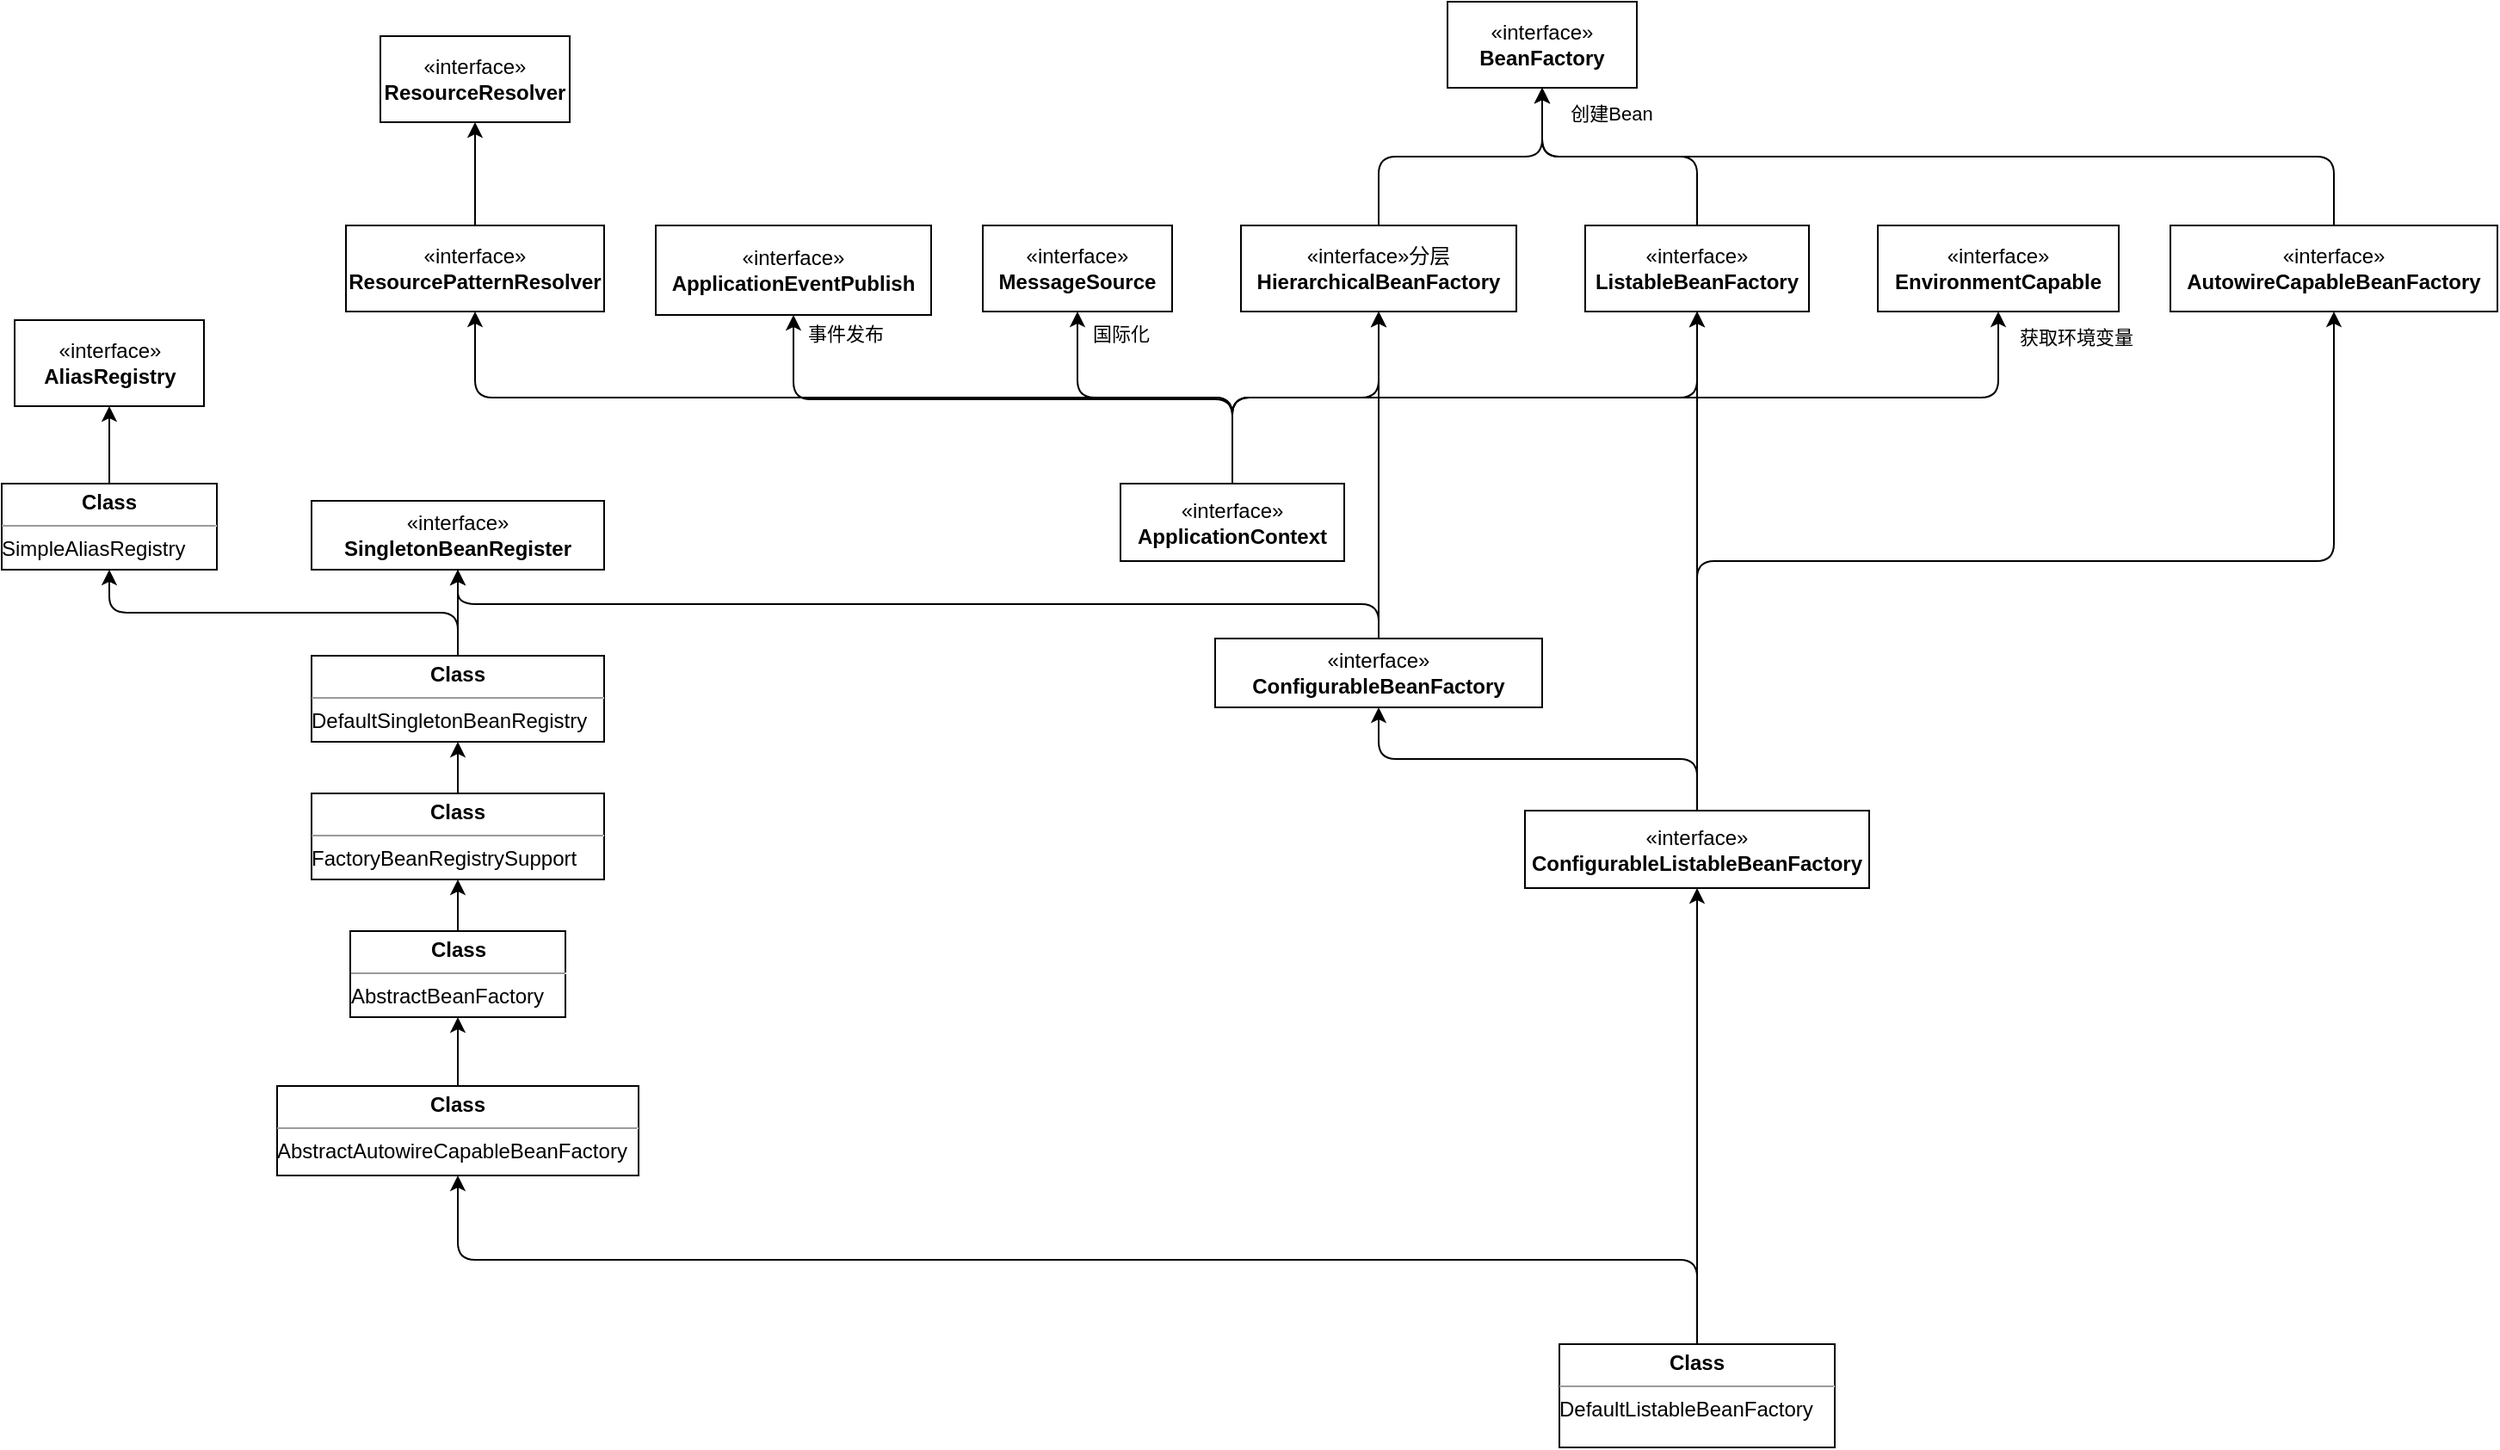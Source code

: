 <mxfile version="22.1.8" type="github">
  <diagram name="Page-1" id="58cdce13-f638-feb5-8d6f-7d28b1aa9fa0">
    <mxGraphModel dx="2387" dy="676" grid="1" gridSize="10" guides="1" tooltips="1" connect="1" arrows="1" fold="1" page="1" pageScale="1" pageWidth="1100" pageHeight="850" background="none" math="0" shadow="0">
      <root>
        <mxCell id="0" />
        <mxCell id="1" parent="0" />
        <mxCell id="ZnBpWJx0D-PWCoCfkPdr-1" value="«interface»&lt;br&gt;&lt;b&gt;BeanFactory&lt;/b&gt;" style="html=1;whiteSpace=wrap;" vertex="1" parent="1">
          <mxGeometry x="370" y="130" width="110" height="50" as="geometry" />
        </mxCell>
        <mxCell id="ZnBpWJx0D-PWCoCfkPdr-3" style="edgeStyle=orthogonalEdgeStyle;rounded=1;orthogonalLoop=1;jettySize=auto;html=1;entryX=0.5;entryY=1;entryDx=0;entryDy=0;" edge="1" parent="1" source="ZnBpWJx0D-PWCoCfkPdr-2" target="ZnBpWJx0D-PWCoCfkPdr-1">
          <mxGeometry relative="1" as="geometry" />
        </mxCell>
        <mxCell id="ZnBpWJx0D-PWCoCfkPdr-2" value="«interface»分层&lt;br&gt;&lt;b&gt;HierarchicalBeanFactory&lt;/b&gt;" style="html=1;whiteSpace=wrap;" vertex="1" parent="1">
          <mxGeometry x="250" y="260" width="160" height="50" as="geometry" />
        </mxCell>
        <mxCell id="ZnBpWJx0D-PWCoCfkPdr-5" style="edgeStyle=orthogonalEdgeStyle;rounded=1;orthogonalLoop=1;jettySize=auto;html=1;entryX=0.5;entryY=1;entryDx=0;entryDy=0;" edge="1" parent="1" source="ZnBpWJx0D-PWCoCfkPdr-4" target="ZnBpWJx0D-PWCoCfkPdr-1">
          <mxGeometry relative="1" as="geometry" />
        </mxCell>
        <mxCell id="ZnBpWJx0D-PWCoCfkPdr-4" value="«interface»&lt;br&gt;&lt;b&gt;ListableBeanFactory&lt;/b&gt;" style="html=1;whiteSpace=wrap;" vertex="1" parent="1">
          <mxGeometry x="450" y="260" width="130" height="50" as="geometry" />
        </mxCell>
        <mxCell id="ZnBpWJx0D-PWCoCfkPdr-7" style="edgeStyle=orthogonalEdgeStyle;shape=connector;rounded=1;orthogonalLoop=1;jettySize=auto;html=1;labelBackgroundColor=default;strokeColor=default;align=center;verticalAlign=middle;fontFamily=Helvetica;fontSize=11;fontColor=default;endArrow=classic;" edge="1" parent="1" source="ZnBpWJx0D-PWCoCfkPdr-6" target="ZnBpWJx0D-PWCoCfkPdr-2">
          <mxGeometry relative="1" as="geometry" />
        </mxCell>
        <mxCell id="ZnBpWJx0D-PWCoCfkPdr-8" style="edgeStyle=orthogonalEdgeStyle;shape=connector;rounded=1;orthogonalLoop=1;jettySize=auto;html=1;entryX=0.5;entryY=1;entryDx=0;entryDy=0;labelBackgroundColor=default;strokeColor=default;align=center;verticalAlign=middle;fontFamily=Helvetica;fontSize=11;fontColor=default;endArrow=classic;exitX=0.5;exitY=0;exitDx=0;exitDy=0;" edge="1" parent="1" source="ZnBpWJx0D-PWCoCfkPdr-6" target="ZnBpWJx0D-PWCoCfkPdr-4">
          <mxGeometry relative="1" as="geometry" />
        </mxCell>
        <mxCell id="ZnBpWJx0D-PWCoCfkPdr-10" style="edgeStyle=orthogonalEdgeStyle;shape=connector;rounded=1;orthogonalLoop=1;jettySize=auto;html=1;exitX=0.5;exitY=0;exitDx=0;exitDy=0;entryX=0.5;entryY=1;entryDx=0;entryDy=0;labelBackgroundColor=default;strokeColor=default;align=center;verticalAlign=middle;fontFamily=Helvetica;fontSize=11;fontColor=default;endArrow=classic;" edge="1" parent="1" source="ZnBpWJx0D-PWCoCfkPdr-6" target="ZnBpWJx0D-PWCoCfkPdr-9">
          <mxGeometry relative="1" as="geometry" />
        </mxCell>
        <mxCell id="ZnBpWJx0D-PWCoCfkPdr-13" style="edgeStyle=orthogonalEdgeStyle;shape=connector;rounded=1;orthogonalLoop=1;jettySize=auto;html=1;exitX=0.5;exitY=0;exitDx=0;exitDy=0;entryX=0.5;entryY=1;entryDx=0;entryDy=0;labelBackgroundColor=default;strokeColor=default;align=center;verticalAlign=middle;fontFamily=Helvetica;fontSize=11;fontColor=default;endArrow=classic;" edge="1" parent="1" source="ZnBpWJx0D-PWCoCfkPdr-6" target="ZnBpWJx0D-PWCoCfkPdr-12">
          <mxGeometry relative="1" as="geometry" />
        </mxCell>
        <mxCell id="ZnBpWJx0D-PWCoCfkPdr-16" style="edgeStyle=orthogonalEdgeStyle;shape=connector;rounded=1;orthogonalLoop=1;jettySize=auto;html=1;exitX=0.5;exitY=0;exitDx=0;exitDy=0;entryX=0.5;entryY=1;entryDx=0;entryDy=0;labelBackgroundColor=default;strokeColor=default;align=center;verticalAlign=middle;fontFamily=Helvetica;fontSize=11;fontColor=default;endArrow=classic;" edge="1" parent="1" source="ZnBpWJx0D-PWCoCfkPdr-6" target="ZnBpWJx0D-PWCoCfkPdr-15">
          <mxGeometry relative="1" as="geometry" />
        </mxCell>
        <mxCell id="ZnBpWJx0D-PWCoCfkPdr-20" style="edgeStyle=orthogonalEdgeStyle;shape=connector;rounded=1;orthogonalLoop=1;jettySize=auto;html=1;exitX=0.5;exitY=0;exitDx=0;exitDy=0;entryX=0.5;entryY=1;entryDx=0;entryDy=0;labelBackgroundColor=default;strokeColor=default;align=center;verticalAlign=middle;fontFamily=Helvetica;fontSize=11;fontColor=default;endArrow=classic;" edge="1" parent="1" source="ZnBpWJx0D-PWCoCfkPdr-6" target="ZnBpWJx0D-PWCoCfkPdr-19">
          <mxGeometry relative="1" as="geometry" />
        </mxCell>
        <mxCell id="ZnBpWJx0D-PWCoCfkPdr-6" value="«interface»&lt;br&gt;&lt;b&gt;ApplicationContext&lt;/b&gt;" style="html=1;whiteSpace=wrap;" vertex="1" parent="1">
          <mxGeometry x="180" y="410" width="130" height="45" as="geometry" />
        </mxCell>
        <mxCell id="ZnBpWJx0D-PWCoCfkPdr-9" value="«interface»&lt;br&gt;&lt;b&gt;EnvironmentCapable&lt;/b&gt;" style="html=1;whiteSpace=wrap;" vertex="1" parent="1">
          <mxGeometry x="620" y="260" width="140" height="50" as="geometry" />
        </mxCell>
        <mxCell id="ZnBpWJx0D-PWCoCfkPdr-11" value="获取环境变量" style="text;html=1;align=center;verticalAlign=middle;resizable=0;points=[];autosize=1;strokeColor=none;fillColor=none;fontSize=11;fontFamily=Helvetica;fontColor=default;" vertex="1" parent="1">
          <mxGeometry x="690" y="310" width="90" height="30" as="geometry" />
        </mxCell>
        <mxCell id="ZnBpWJx0D-PWCoCfkPdr-12" value="«interface»&lt;br&gt;&lt;b&gt;MessageSource&lt;/b&gt;" style="html=1;whiteSpace=wrap;" vertex="1" parent="1">
          <mxGeometry x="100" y="260" width="110" height="50" as="geometry" />
        </mxCell>
        <mxCell id="ZnBpWJx0D-PWCoCfkPdr-14" value="国际化" style="text;html=1;align=center;verticalAlign=middle;resizable=0;points=[];autosize=1;strokeColor=none;fillColor=none;fontSize=11;fontFamily=Helvetica;fontColor=default;" vertex="1" parent="1">
          <mxGeometry x="150" y="308" width="60" height="30" as="geometry" />
        </mxCell>
        <mxCell id="ZnBpWJx0D-PWCoCfkPdr-15" value="«interface»&lt;br&gt;&lt;b&gt;ApplicationEventPublish&lt;/b&gt;" style="html=1;whiteSpace=wrap;" vertex="1" parent="1">
          <mxGeometry x="-90" y="260" width="160" height="52" as="geometry" />
        </mxCell>
        <mxCell id="ZnBpWJx0D-PWCoCfkPdr-17" value="事件发布" style="text;html=1;align=center;verticalAlign=middle;resizable=0;points=[];autosize=1;strokeColor=none;fillColor=none;fontSize=11;fontFamily=Helvetica;fontColor=default;" vertex="1" parent="1">
          <mxGeometry x="-15" y="308" width="70" height="30" as="geometry" />
        </mxCell>
        <mxCell id="ZnBpWJx0D-PWCoCfkPdr-18" value="创建Bean" style="text;html=1;align=center;verticalAlign=middle;resizable=0;points=[];autosize=1;strokeColor=none;fillColor=none;fontSize=11;fontFamily=Helvetica;fontColor=default;" vertex="1" parent="1">
          <mxGeometry x="430" y="180" width="70" height="30" as="geometry" />
        </mxCell>
        <mxCell id="ZnBpWJx0D-PWCoCfkPdr-22" style="edgeStyle=orthogonalEdgeStyle;shape=connector;rounded=1;orthogonalLoop=1;jettySize=auto;html=1;entryX=0.5;entryY=1;entryDx=0;entryDy=0;labelBackgroundColor=default;strokeColor=default;align=center;verticalAlign=middle;fontFamily=Helvetica;fontSize=11;fontColor=default;endArrow=classic;" edge="1" parent="1" source="ZnBpWJx0D-PWCoCfkPdr-19" target="ZnBpWJx0D-PWCoCfkPdr-21">
          <mxGeometry relative="1" as="geometry" />
        </mxCell>
        <mxCell id="ZnBpWJx0D-PWCoCfkPdr-19" value="«interface»&lt;br&gt;&lt;b&gt;ResourcePatternResolver&lt;/b&gt;" style="html=1;whiteSpace=wrap;" vertex="1" parent="1">
          <mxGeometry x="-270" y="260" width="150" height="50" as="geometry" />
        </mxCell>
        <mxCell id="ZnBpWJx0D-PWCoCfkPdr-21" value="«interface»&lt;br&gt;&lt;b&gt;ResourceResolver&lt;/b&gt;" style="html=1;whiteSpace=wrap;" vertex="1" parent="1">
          <mxGeometry x="-250" y="150" width="110" height="50" as="geometry" />
        </mxCell>
        <mxCell id="ZnBpWJx0D-PWCoCfkPdr-24" style="edgeStyle=orthogonalEdgeStyle;shape=connector;rounded=1;orthogonalLoop=1;jettySize=auto;html=1;entryX=0.5;entryY=1;entryDx=0;entryDy=0;labelBackgroundColor=default;strokeColor=default;align=center;verticalAlign=middle;fontFamily=Helvetica;fontSize=11;fontColor=default;endArrow=classic;" edge="1" parent="1" source="ZnBpWJx0D-PWCoCfkPdr-23" target="ZnBpWJx0D-PWCoCfkPdr-4">
          <mxGeometry relative="1" as="geometry" />
        </mxCell>
        <mxCell id="ZnBpWJx0D-PWCoCfkPdr-28" style="edgeStyle=orthogonalEdgeStyle;shape=connector;rounded=1;orthogonalLoop=1;jettySize=auto;html=1;exitX=0.5;exitY=0;exitDx=0;exitDy=0;entryX=0.5;entryY=1;entryDx=0;entryDy=0;labelBackgroundColor=default;strokeColor=default;align=center;verticalAlign=middle;fontFamily=Helvetica;fontSize=11;fontColor=default;endArrow=classic;" edge="1" parent="1" source="ZnBpWJx0D-PWCoCfkPdr-23" target="ZnBpWJx0D-PWCoCfkPdr-25">
          <mxGeometry relative="1" as="geometry" />
        </mxCell>
        <mxCell id="ZnBpWJx0D-PWCoCfkPdr-31" style="edgeStyle=orthogonalEdgeStyle;shape=connector;rounded=1;orthogonalLoop=1;jettySize=auto;html=1;exitX=0.5;exitY=0;exitDx=0;exitDy=0;entryX=0.5;entryY=1;entryDx=0;entryDy=0;labelBackgroundColor=default;strokeColor=default;align=center;verticalAlign=middle;fontFamily=Helvetica;fontSize=11;fontColor=default;endArrow=classic;" edge="1" parent="1" source="ZnBpWJx0D-PWCoCfkPdr-23" target="ZnBpWJx0D-PWCoCfkPdr-30">
          <mxGeometry relative="1" as="geometry" />
        </mxCell>
        <mxCell id="ZnBpWJx0D-PWCoCfkPdr-23" value="«interface»&lt;br&gt;&lt;b&gt;ConfigurableListableBeanFactory&lt;/b&gt;" style="html=1;whiteSpace=wrap;" vertex="1" parent="1">
          <mxGeometry x="415" y="600" width="200" height="45" as="geometry" />
        </mxCell>
        <mxCell id="ZnBpWJx0D-PWCoCfkPdr-29" style="edgeStyle=orthogonalEdgeStyle;shape=connector;rounded=1;orthogonalLoop=1;jettySize=auto;html=1;exitX=0.5;exitY=0;exitDx=0;exitDy=0;entryX=0.5;entryY=1;entryDx=0;entryDy=0;labelBackgroundColor=default;strokeColor=default;align=center;verticalAlign=middle;fontFamily=Helvetica;fontSize=11;fontColor=default;endArrow=classic;" edge="1" parent="1" source="ZnBpWJx0D-PWCoCfkPdr-25" target="ZnBpWJx0D-PWCoCfkPdr-1">
          <mxGeometry relative="1" as="geometry" />
        </mxCell>
        <mxCell id="ZnBpWJx0D-PWCoCfkPdr-25" value="«interface»&lt;br&gt;&lt;b&gt;AutowireCapableBeanFactory&lt;/b&gt;" style="html=1;whiteSpace=wrap;" vertex="1" parent="1">
          <mxGeometry x="790" y="260" width="190" height="50" as="geometry" />
        </mxCell>
        <mxCell id="ZnBpWJx0D-PWCoCfkPdr-32" style="edgeStyle=orthogonalEdgeStyle;shape=connector;rounded=1;orthogonalLoop=1;jettySize=auto;html=1;labelBackgroundColor=default;strokeColor=default;align=center;verticalAlign=middle;fontFamily=Helvetica;fontSize=11;fontColor=default;endArrow=classic;" edge="1" parent="1" source="ZnBpWJx0D-PWCoCfkPdr-30" target="ZnBpWJx0D-PWCoCfkPdr-2">
          <mxGeometry relative="1" as="geometry" />
        </mxCell>
        <mxCell id="ZnBpWJx0D-PWCoCfkPdr-35" style="edgeStyle=orthogonalEdgeStyle;shape=connector;rounded=1;orthogonalLoop=1;jettySize=auto;html=1;exitX=0.5;exitY=0;exitDx=0;exitDy=0;entryX=0.5;entryY=1;entryDx=0;entryDy=0;labelBackgroundColor=default;strokeColor=default;align=center;verticalAlign=middle;fontFamily=Helvetica;fontSize=11;fontColor=default;endArrow=classic;" edge="1" parent="1" source="ZnBpWJx0D-PWCoCfkPdr-30" target="ZnBpWJx0D-PWCoCfkPdr-33">
          <mxGeometry relative="1" as="geometry" />
        </mxCell>
        <mxCell id="ZnBpWJx0D-PWCoCfkPdr-30" value="«interface»&lt;br&gt;&lt;b&gt;ConfigurableBeanFactory&lt;/b&gt;" style="html=1;whiteSpace=wrap;" vertex="1" parent="1">
          <mxGeometry x="235" y="500" width="190" height="40" as="geometry" />
        </mxCell>
        <mxCell id="ZnBpWJx0D-PWCoCfkPdr-33" value="«interface»&lt;br&gt;&lt;b&gt;SingletonBeanRegister&lt;/b&gt;" style="html=1;whiteSpace=wrap;" vertex="1" parent="1">
          <mxGeometry x="-290" y="420" width="170" height="40" as="geometry" />
        </mxCell>
        <mxCell id="ZnBpWJx0D-PWCoCfkPdr-41" style="edgeStyle=orthogonalEdgeStyle;shape=connector;rounded=1;orthogonalLoop=1;jettySize=auto;html=1;entryX=0.5;entryY=1;entryDx=0;entryDy=0;labelBackgroundColor=default;strokeColor=default;align=center;verticalAlign=middle;fontFamily=Helvetica;fontSize=11;fontColor=default;endArrow=classic;" edge="1" parent="1" source="ZnBpWJx0D-PWCoCfkPdr-40" target="ZnBpWJx0D-PWCoCfkPdr-23">
          <mxGeometry relative="1" as="geometry" />
        </mxCell>
        <mxCell id="ZnBpWJx0D-PWCoCfkPdr-44" style="edgeStyle=orthogonalEdgeStyle;shape=connector;rounded=1;orthogonalLoop=1;jettySize=auto;html=1;labelBackgroundColor=default;strokeColor=default;align=center;verticalAlign=middle;fontFamily=Helvetica;fontSize=11;fontColor=default;endArrow=classic;exitX=0.5;exitY=0;exitDx=0;exitDy=0;" edge="1" parent="1" source="ZnBpWJx0D-PWCoCfkPdr-40" target="ZnBpWJx0D-PWCoCfkPdr-42">
          <mxGeometry relative="1" as="geometry" />
        </mxCell>
        <mxCell id="ZnBpWJx0D-PWCoCfkPdr-40" value="&lt;p style=&quot;margin:0px;margin-top:4px;text-align:center;&quot;&gt;&lt;b&gt;Class&lt;/b&gt;&lt;/p&gt;&lt;hr size=&quot;1&quot;&gt;&lt;div style=&quot;height:2px;&quot;&gt;DefaultListableBeanFactory&lt;/div&gt;" style="verticalAlign=top;align=left;overflow=fill;fontSize=12;fontFamily=Helvetica;html=1;whiteSpace=wrap;fontColor=default;" vertex="1" parent="1">
          <mxGeometry x="435" y="910" width="160" height="60" as="geometry" />
        </mxCell>
        <mxCell id="ZnBpWJx0D-PWCoCfkPdr-51" style="edgeStyle=orthogonalEdgeStyle;shape=connector;rounded=1;orthogonalLoop=1;jettySize=auto;html=1;exitX=0.5;exitY=0;exitDx=0;exitDy=0;entryX=0.5;entryY=1;entryDx=0;entryDy=0;labelBackgroundColor=default;strokeColor=default;align=center;verticalAlign=middle;fontFamily=Helvetica;fontSize=11;fontColor=default;endArrow=classic;" edge="1" parent="1" source="ZnBpWJx0D-PWCoCfkPdr-42" target="ZnBpWJx0D-PWCoCfkPdr-45">
          <mxGeometry relative="1" as="geometry" />
        </mxCell>
        <mxCell id="ZnBpWJx0D-PWCoCfkPdr-42" value="&lt;p style=&quot;margin:0px;margin-top:4px;text-align:center;&quot;&gt;&lt;b&gt;Class&lt;/b&gt;&lt;/p&gt;&lt;hr size=&quot;1&quot;&gt;&lt;div style=&quot;height:2px;&quot;&gt;AbstractAutowireCapableBeanFactory&lt;/div&gt;" style="verticalAlign=top;align=left;overflow=fill;fontSize=12;fontFamily=Helvetica;html=1;whiteSpace=wrap;fontColor=default;" vertex="1" parent="1">
          <mxGeometry x="-310" y="760" width="210" height="52" as="geometry" />
        </mxCell>
        <mxCell id="ZnBpWJx0D-PWCoCfkPdr-52" style="edgeStyle=orthogonalEdgeStyle;shape=connector;rounded=1;orthogonalLoop=1;jettySize=auto;html=1;exitX=0.5;exitY=0;exitDx=0;exitDy=0;entryX=0.5;entryY=1;entryDx=0;entryDy=0;labelBackgroundColor=default;strokeColor=default;align=center;verticalAlign=middle;fontFamily=Helvetica;fontSize=11;fontColor=default;endArrow=classic;" edge="1" parent="1" source="ZnBpWJx0D-PWCoCfkPdr-45" target="ZnBpWJx0D-PWCoCfkPdr-47">
          <mxGeometry relative="1" as="geometry" />
        </mxCell>
        <mxCell id="ZnBpWJx0D-PWCoCfkPdr-45" value="&lt;p style=&quot;margin:0px;margin-top:4px;text-align:center;&quot;&gt;&lt;b&gt;Class&lt;/b&gt;&lt;/p&gt;&lt;hr size=&quot;1&quot;&gt;&lt;div style=&quot;height:2px;&quot;&gt;AbstractBeanFactory&lt;/div&gt;" style="verticalAlign=top;align=left;overflow=fill;fontSize=12;fontFamily=Helvetica;html=1;whiteSpace=wrap;fontColor=default;" vertex="1" parent="1">
          <mxGeometry x="-267.5" y="670" width="125" height="50" as="geometry" />
        </mxCell>
        <mxCell id="ZnBpWJx0D-PWCoCfkPdr-53" style="edgeStyle=orthogonalEdgeStyle;shape=connector;rounded=1;orthogonalLoop=1;jettySize=auto;html=1;exitX=0.5;exitY=0;exitDx=0;exitDy=0;entryX=0.5;entryY=1;entryDx=0;entryDy=0;labelBackgroundColor=default;strokeColor=default;align=center;verticalAlign=middle;fontFamily=Helvetica;fontSize=11;fontColor=default;endArrow=classic;" edge="1" parent="1" source="ZnBpWJx0D-PWCoCfkPdr-47" target="ZnBpWJx0D-PWCoCfkPdr-48">
          <mxGeometry relative="1" as="geometry" />
        </mxCell>
        <mxCell id="ZnBpWJx0D-PWCoCfkPdr-47" value="&lt;p style=&quot;margin:0px;margin-top:4px;text-align:center;&quot;&gt;&lt;b&gt;Class&lt;/b&gt;&lt;/p&gt;&lt;hr size=&quot;1&quot;&gt;&lt;div style=&quot;height:2px;&quot;&gt;FactoryBeanRegistrySupport&lt;/div&gt;" style="verticalAlign=top;align=left;overflow=fill;fontSize=12;fontFamily=Helvetica;html=1;whiteSpace=wrap;fontColor=default;" vertex="1" parent="1">
          <mxGeometry x="-290" y="590" width="170" height="50" as="geometry" />
        </mxCell>
        <mxCell id="ZnBpWJx0D-PWCoCfkPdr-49" style="edgeStyle=orthogonalEdgeStyle;shape=connector;rounded=1;orthogonalLoop=1;jettySize=auto;html=1;exitX=0.5;exitY=0;exitDx=0;exitDy=0;entryX=0.5;entryY=1;entryDx=0;entryDy=0;labelBackgroundColor=default;strokeColor=default;align=center;verticalAlign=middle;fontFamily=Helvetica;fontSize=11;fontColor=default;endArrow=classic;" edge="1" parent="1" source="ZnBpWJx0D-PWCoCfkPdr-48" target="ZnBpWJx0D-PWCoCfkPdr-33">
          <mxGeometry relative="1" as="geometry" />
        </mxCell>
        <mxCell id="ZnBpWJx0D-PWCoCfkPdr-58" style="edgeStyle=orthogonalEdgeStyle;shape=connector;rounded=1;orthogonalLoop=1;jettySize=auto;html=1;exitX=0.5;exitY=0;exitDx=0;exitDy=0;entryX=0.5;entryY=1;entryDx=0;entryDy=0;labelBackgroundColor=default;strokeColor=default;align=center;verticalAlign=middle;fontFamily=Helvetica;fontSize=11;fontColor=default;endArrow=classic;" edge="1" parent="1" source="ZnBpWJx0D-PWCoCfkPdr-48" target="ZnBpWJx0D-PWCoCfkPdr-54">
          <mxGeometry relative="1" as="geometry" />
        </mxCell>
        <mxCell id="ZnBpWJx0D-PWCoCfkPdr-48" value="&lt;p style=&quot;margin:0px;margin-top:4px;text-align:center;&quot;&gt;&lt;b&gt;Class&lt;/b&gt;&lt;/p&gt;&lt;hr size=&quot;1&quot;&gt;&lt;div style=&quot;height:2px;&quot;&gt;DefaultSingletonBeanRegistry&lt;/div&gt;" style="verticalAlign=top;align=left;overflow=fill;fontSize=12;fontFamily=Helvetica;html=1;whiteSpace=wrap;fontColor=default;" vertex="1" parent="1">
          <mxGeometry x="-290" y="510" width="170" height="50" as="geometry" />
        </mxCell>
        <mxCell id="ZnBpWJx0D-PWCoCfkPdr-57" style="edgeStyle=orthogonalEdgeStyle;shape=connector;rounded=1;orthogonalLoop=1;jettySize=auto;html=1;exitX=0.5;exitY=0;exitDx=0;exitDy=0;entryX=0.5;entryY=1;entryDx=0;entryDy=0;labelBackgroundColor=default;strokeColor=default;align=center;verticalAlign=middle;fontFamily=Helvetica;fontSize=11;fontColor=default;endArrow=classic;" edge="1" parent="1" source="ZnBpWJx0D-PWCoCfkPdr-54" target="ZnBpWJx0D-PWCoCfkPdr-56">
          <mxGeometry relative="1" as="geometry" />
        </mxCell>
        <mxCell id="ZnBpWJx0D-PWCoCfkPdr-54" value="&lt;p style=&quot;margin:0px;margin-top:4px;text-align:center;&quot;&gt;&lt;b&gt;Class&lt;/b&gt;&lt;/p&gt;&lt;hr size=&quot;1&quot;&gt;&lt;div style=&quot;height:2px;&quot;&gt;SimpleAliasRegistry&lt;/div&gt;" style="verticalAlign=top;align=left;overflow=fill;fontSize=12;fontFamily=Helvetica;html=1;whiteSpace=wrap;fontColor=default;" vertex="1" parent="1">
          <mxGeometry x="-470" y="410" width="125" height="50" as="geometry" />
        </mxCell>
        <mxCell id="ZnBpWJx0D-PWCoCfkPdr-56" value="«interface»&lt;br&gt;&lt;b&gt;AliasRegistry&lt;/b&gt;" style="html=1;whiteSpace=wrap;" vertex="1" parent="1">
          <mxGeometry x="-462.5" y="315" width="110" height="50" as="geometry" />
        </mxCell>
      </root>
    </mxGraphModel>
  </diagram>
</mxfile>
